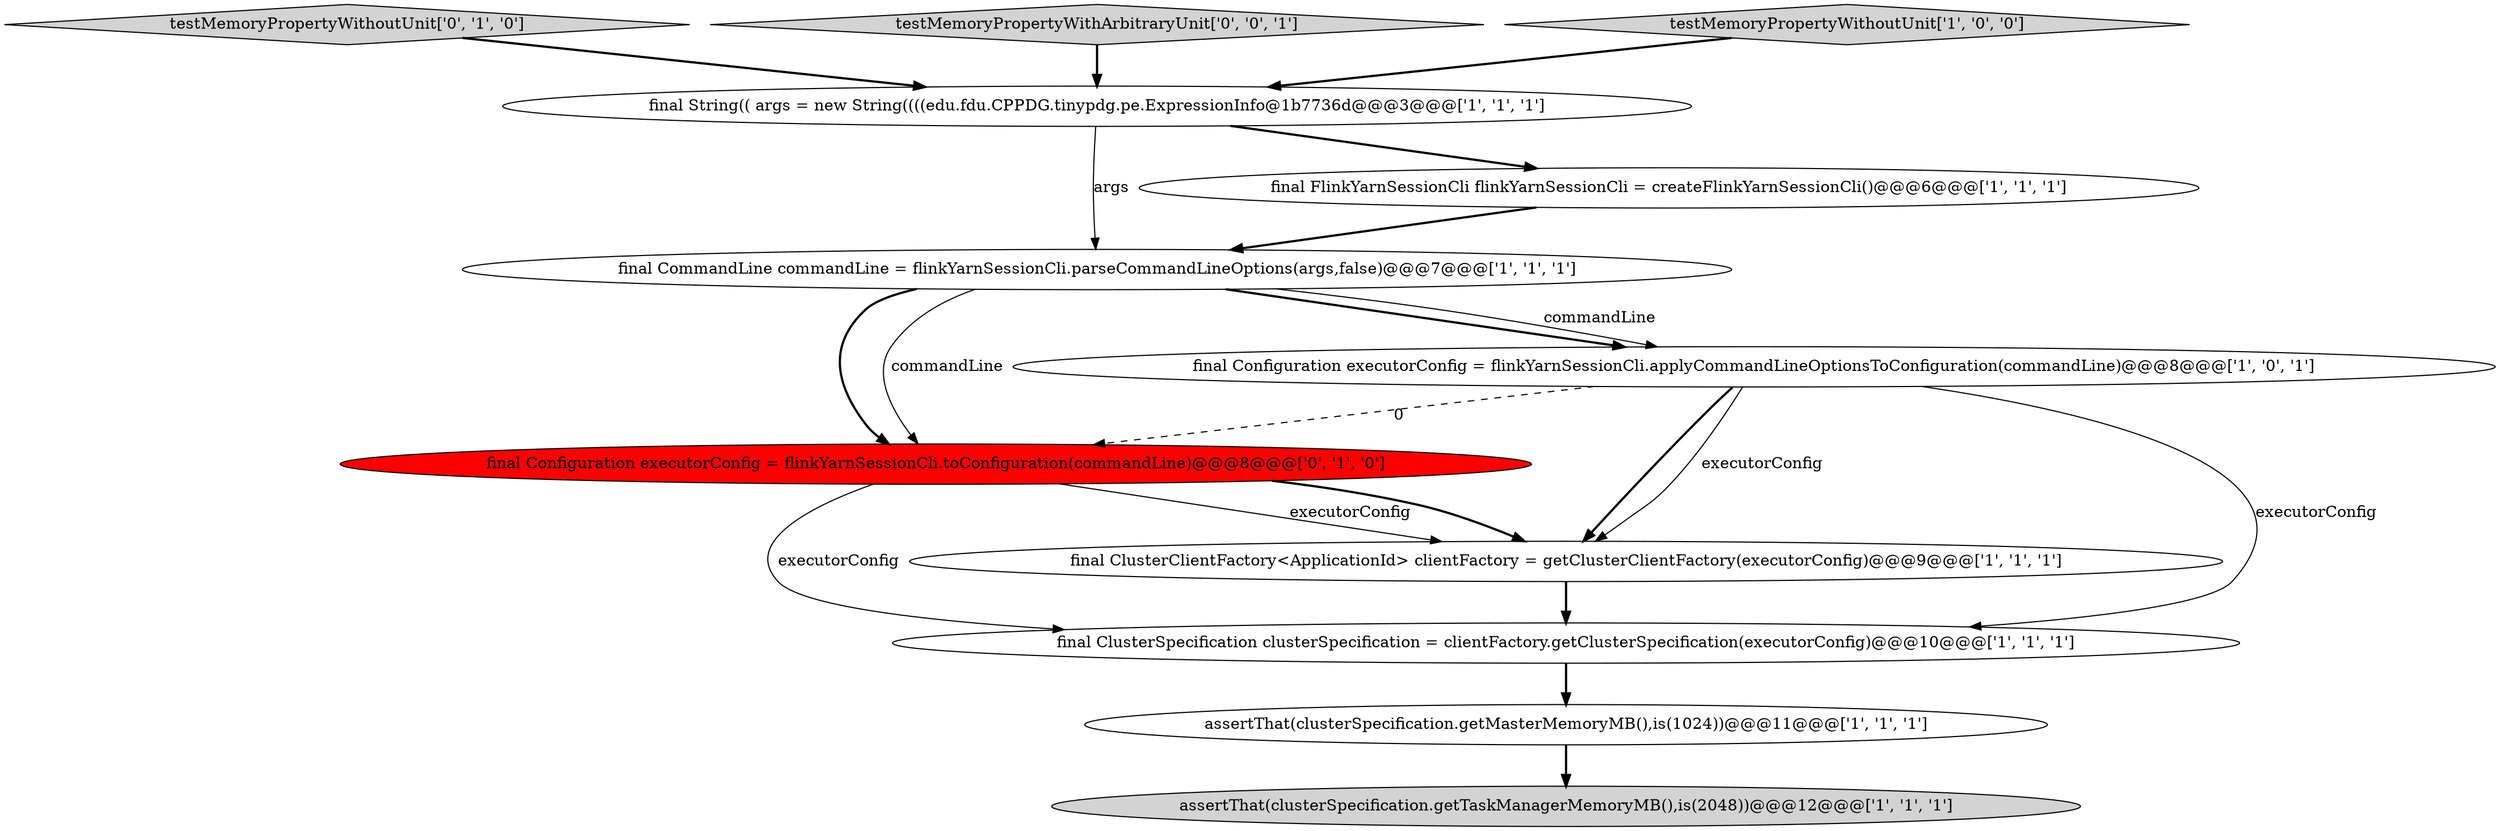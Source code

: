digraph {
10 [style = filled, label = "final Configuration executorConfig = flinkYarnSessionCli.toConfiguration(commandLine)@@@8@@@['0', '1', '0']", fillcolor = red, shape = ellipse image = "AAA1AAABBB2BBB"];
5 [style = filled, label = "final CommandLine commandLine = flinkYarnSessionCli.parseCommandLineOptions(args,false)@@@7@@@['1', '1', '1']", fillcolor = white, shape = ellipse image = "AAA0AAABBB1BBB"];
6 [style = filled, label = "final ClusterClientFactory<ApplicationId> clientFactory = getClusterClientFactory(executorConfig)@@@9@@@['1', '1', '1']", fillcolor = white, shape = ellipse image = "AAA0AAABBB1BBB"];
3 [style = filled, label = "final ClusterSpecification clusterSpecification = clientFactory.getClusterSpecification(executorConfig)@@@10@@@['1', '1', '1']", fillcolor = white, shape = ellipse image = "AAA0AAABBB1BBB"];
9 [style = filled, label = "testMemoryPropertyWithoutUnit['0', '1', '0']", fillcolor = lightgray, shape = diamond image = "AAA0AAABBB2BBB"];
4 [style = filled, label = "assertThat(clusterSpecification.getMasterMemoryMB(),is(1024))@@@11@@@['1', '1', '1']", fillcolor = white, shape = ellipse image = "AAA0AAABBB1BBB"];
2 [style = filled, label = "assertThat(clusterSpecification.getTaskManagerMemoryMB(),is(2048))@@@12@@@['1', '1', '1']", fillcolor = lightgray, shape = ellipse image = "AAA0AAABBB1BBB"];
0 [style = filled, label = "final String(( args = new String((((edu.fdu.CPPDG.tinypdg.pe.ExpressionInfo@1b7736d@@@3@@@['1', '1', '1']", fillcolor = white, shape = ellipse image = "AAA0AAABBB1BBB"];
11 [style = filled, label = "testMemoryPropertyWithArbitraryUnit['0', '0', '1']", fillcolor = lightgray, shape = diamond image = "AAA0AAABBB3BBB"];
8 [style = filled, label = "final Configuration executorConfig = flinkYarnSessionCli.applyCommandLineOptionsToConfiguration(commandLine)@@@8@@@['1', '0', '1']", fillcolor = white, shape = ellipse image = "AAA0AAABBB1BBB"];
7 [style = filled, label = "final FlinkYarnSessionCli flinkYarnSessionCli = createFlinkYarnSessionCli()@@@6@@@['1', '1', '1']", fillcolor = white, shape = ellipse image = "AAA0AAABBB1BBB"];
1 [style = filled, label = "testMemoryPropertyWithoutUnit['1', '0', '0']", fillcolor = lightgray, shape = diamond image = "AAA0AAABBB1BBB"];
6->3 [style = bold, label=""];
5->8 [style = bold, label=""];
5->10 [style = bold, label=""];
7->5 [style = bold, label=""];
8->6 [style = bold, label=""];
11->0 [style = bold, label=""];
0->5 [style = solid, label="args"];
4->2 [style = bold, label=""];
1->0 [style = bold, label=""];
9->0 [style = bold, label=""];
5->8 [style = solid, label="commandLine"];
8->6 [style = solid, label="executorConfig"];
8->3 [style = solid, label="executorConfig"];
5->10 [style = solid, label="commandLine"];
10->6 [style = solid, label="executorConfig"];
10->3 [style = solid, label="executorConfig"];
3->4 [style = bold, label=""];
10->6 [style = bold, label=""];
8->10 [style = dashed, label="0"];
0->7 [style = bold, label=""];
}

